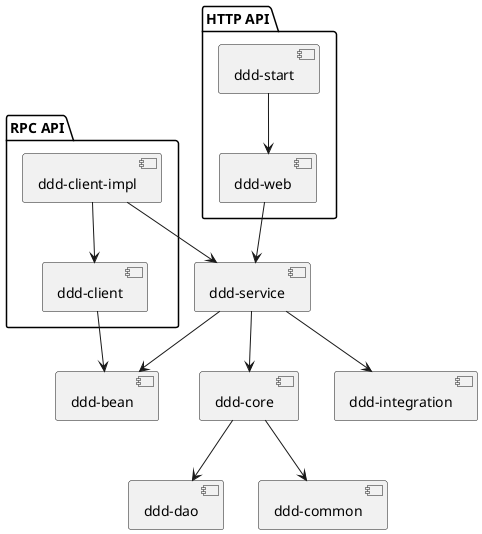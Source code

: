 @startuml
'https://plantuml.com/component-diagram
package "HTTP API"{
    [ddd-start]
    [ddd-web]
}

package "RPC API"{
    [ddd-client]
    [ddd-client-impl]
}


[ddd-start] --> [ddd-web]

[ddd-web] --> [ddd-service]

[ddd-client] --> [ddd-bean]

[ddd-client-impl] --> [ddd-client]
[ddd-client-impl] --> [ddd-service]

[ddd-service] --> [ddd-core]
[ddd-service] --> [ddd-bean]
[ddd-service] --> [ddd-integration]

[ddd-core] --> [ddd-dao]
[ddd-core] --> [ddd-common]
@enduml
